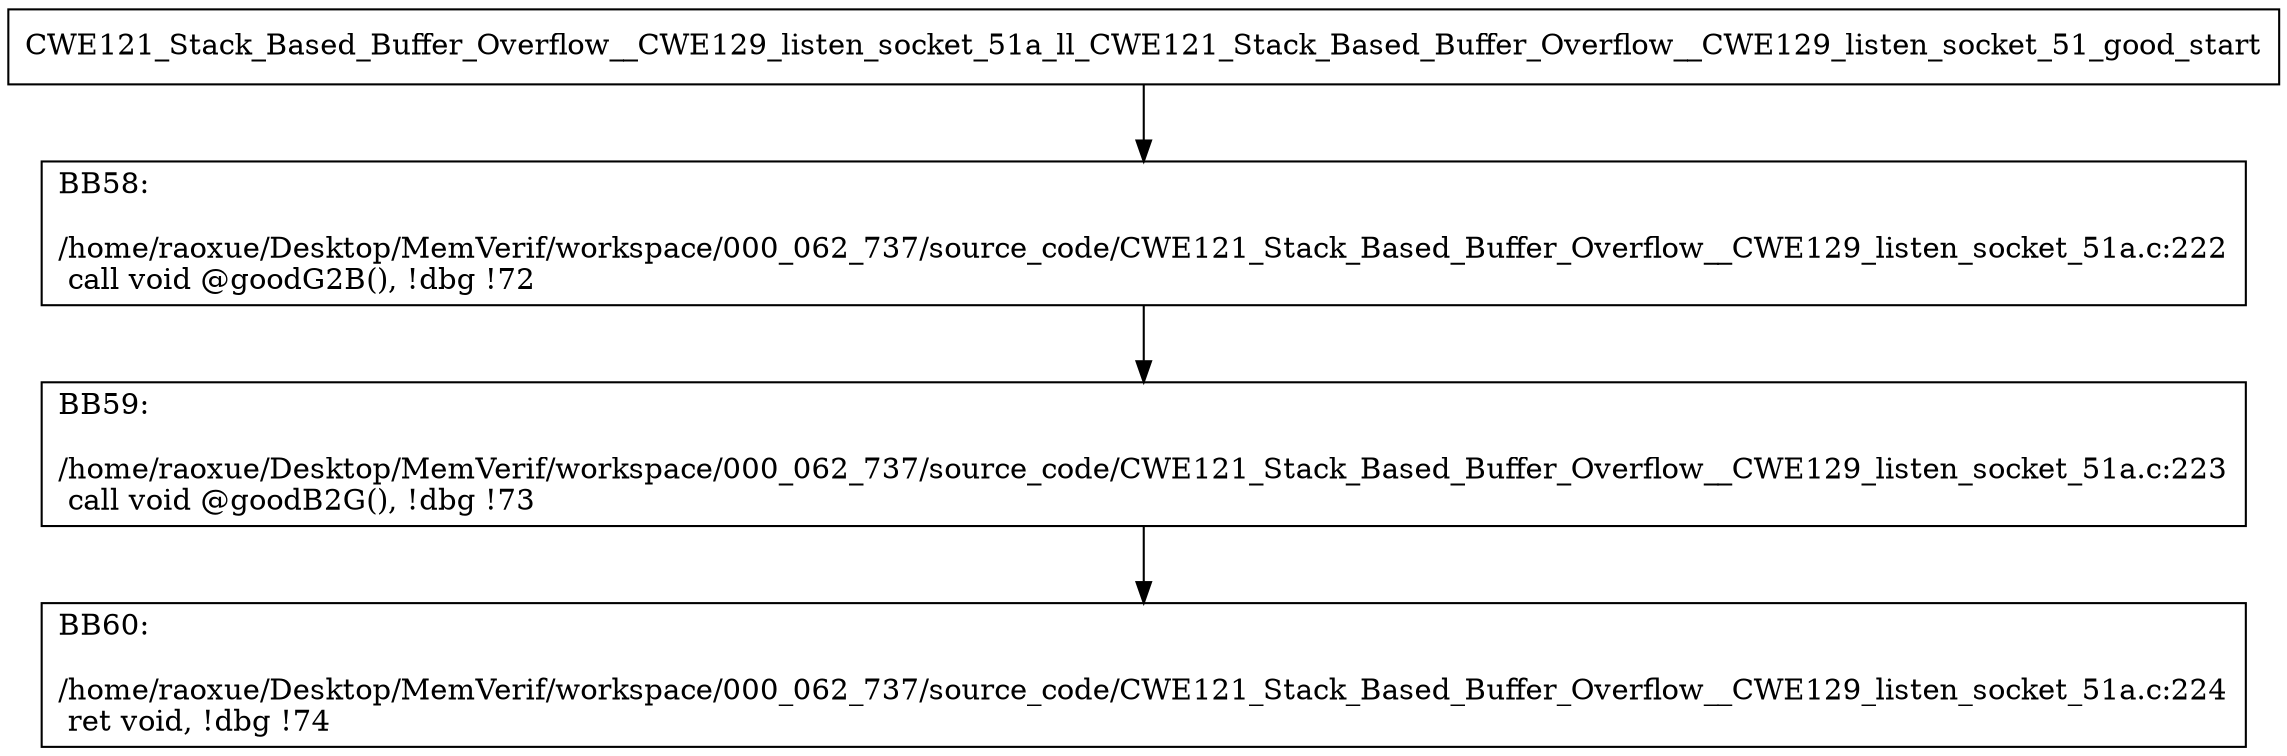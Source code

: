 digraph "CFG for'CWE121_Stack_Based_Buffer_Overflow__CWE129_listen_socket_51a_ll_CWE121_Stack_Based_Buffer_Overflow__CWE129_listen_socket_51_good' function" {
	BBCWE121_Stack_Based_Buffer_Overflow__CWE129_listen_socket_51a_ll_CWE121_Stack_Based_Buffer_Overflow__CWE129_listen_socket_51_good_start[shape=record,label="{CWE121_Stack_Based_Buffer_Overflow__CWE129_listen_socket_51a_ll_CWE121_Stack_Based_Buffer_Overflow__CWE129_listen_socket_51_good_start}"];
	BBCWE121_Stack_Based_Buffer_Overflow__CWE129_listen_socket_51a_ll_CWE121_Stack_Based_Buffer_Overflow__CWE129_listen_socket_51_good_start-> CWE121_Stack_Based_Buffer_Overflow__CWE129_listen_socket_51a_ll_CWE121_Stack_Based_Buffer_Overflow__CWE129_listen_socket_51_goodBB58;
	CWE121_Stack_Based_Buffer_Overflow__CWE129_listen_socket_51a_ll_CWE121_Stack_Based_Buffer_Overflow__CWE129_listen_socket_51_goodBB58 [shape=record, label="{BB58:\l\l/home/raoxue/Desktop/MemVerif/workspace/000_062_737/source_code/CWE121_Stack_Based_Buffer_Overflow__CWE129_listen_socket_51a.c:222\l
  call void @goodG2B(), !dbg !72\l
}"];
	CWE121_Stack_Based_Buffer_Overflow__CWE129_listen_socket_51a_ll_CWE121_Stack_Based_Buffer_Overflow__CWE129_listen_socket_51_goodBB58-> CWE121_Stack_Based_Buffer_Overflow__CWE129_listen_socket_51a_ll_CWE121_Stack_Based_Buffer_Overflow__CWE129_listen_socket_51_goodBB59;
	CWE121_Stack_Based_Buffer_Overflow__CWE129_listen_socket_51a_ll_CWE121_Stack_Based_Buffer_Overflow__CWE129_listen_socket_51_goodBB59 [shape=record, label="{BB59:\l\l/home/raoxue/Desktop/MemVerif/workspace/000_062_737/source_code/CWE121_Stack_Based_Buffer_Overflow__CWE129_listen_socket_51a.c:223\l
  call void @goodB2G(), !dbg !73\l
}"];
	CWE121_Stack_Based_Buffer_Overflow__CWE129_listen_socket_51a_ll_CWE121_Stack_Based_Buffer_Overflow__CWE129_listen_socket_51_goodBB59-> CWE121_Stack_Based_Buffer_Overflow__CWE129_listen_socket_51a_ll_CWE121_Stack_Based_Buffer_Overflow__CWE129_listen_socket_51_goodBB60;
	CWE121_Stack_Based_Buffer_Overflow__CWE129_listen_socket_51a_ll_CWE121_Stack_Based_Buffer_Overflow__CWE129_listen_socket_51_goodBB60 [shape=record, label="{BB60:\l\l/home/raoxue/Desktop/MemVerif/workspace/000_062_737/source_code/CWE121_Stack_Based_Buffer_Overflow__CWE129_listen_socket_51a.c:224\l
  ret void, !dbg !74\l
}"];
}
